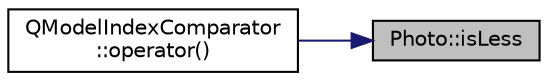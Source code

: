 digraph "Photo::isLess"
{
 // LATEX_PDF_SIZE
  edge [fontname="Helvetica",fontsize="10",labelfontname="Helvetica",labelfontsize="10"];
  node [fontname="Helvetica",fontsize="10",shape=record];
  rankdir="RL";
  Node1 [label="Photo::isLess",height=0.2,width=0.4,color="black", fillcolor="grey75", style="filled", fontcolor="black",tooltip=" "];
  Node1 -> Node2 [dir="back",color="midnightblue",fontsize="10",style="solid",fontname="Helvetica"];
  Node2 [label="QModelIndexComparator\l::operator()",height=0.2,width=0.4,color="black", fillcolor="white", style="filled",URL="$struct_q_model_index_comparator.html#a83988336ea75585d41a3d6368fc7a545",tooltip=" "];
}
